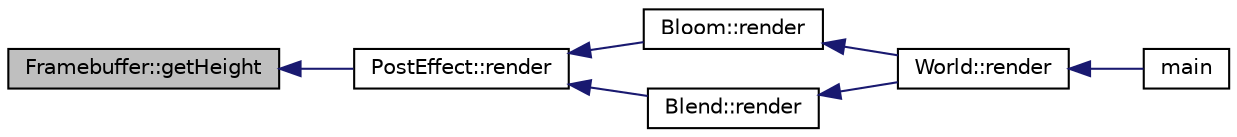 digraph "Framebuffer::getHeight"
{
  edge [fontname="Helvetica",fontsize="10",labelfontname="Helvetica",labelfontsize="10"];
  node [fontname="Helvetica",fontsize="10",shape=record];
  rankdir="LR";
  Node1 [label="Framebuffer::getHeight",height=0.2,width=0.4,color="black", fillcolor="grey75", style="filled", fontcolor="black"];
  Node1 -> Node2 [dir="back",color="midnightblue",fontsize="10",style="solid"];
  Node2 [label="PostEffect::render",height=0.2,width=0.4,color="black", fillcolor="white", style="filled",URL="$class_post_effect.html#a7274d736bac1655cc0e38e5fdf0dcf20"];
  Node2 -> Node3 [dir="back",color="midnightblue",fontsize="10",style="solid"];
  Node3 [label="Bloom::render",height=0.2,width=0.4,color="black", fillcolor="white", style="filled",URL="$class_bloom.html#a7754f494e4a503d4483215912efe6687"];
  Node3 -> Node4 [dir="back",color="midnightblue",fontsize="10",style="solid"];
  Node4 [label="World::render",height=0.2,width=0.4,color="black", fillcolor="white", style="filled",URL="$class_world.html#a150eab10c21532162bb698d72aecec16"];
  Node4 -> Node5 [dir="back",color="midnightblue",fontsize="10",style="solid"];
  Node5 [label="main",height=0.2,width=0.4,color="black", fillcolor="white", style="filled",URL="$main_8cpp.html#a3c04138a5bfe5d72780bb7e82a18e627"];
  Node2 -> Node6 [dir="back",color="midnightblue",fontsize="10",style="solid"];
  Node6 [label="Blend::render",height=0.2,width=0.4,color="black", fillcolor="white", style="filled",URL="$class_blend.html#a5399ccf82cbcb03559bd9176f5959a84"];
  Node6 -> Node4 [dir="back",color="midnightblue",fontsize="10",style="solid"];
}
